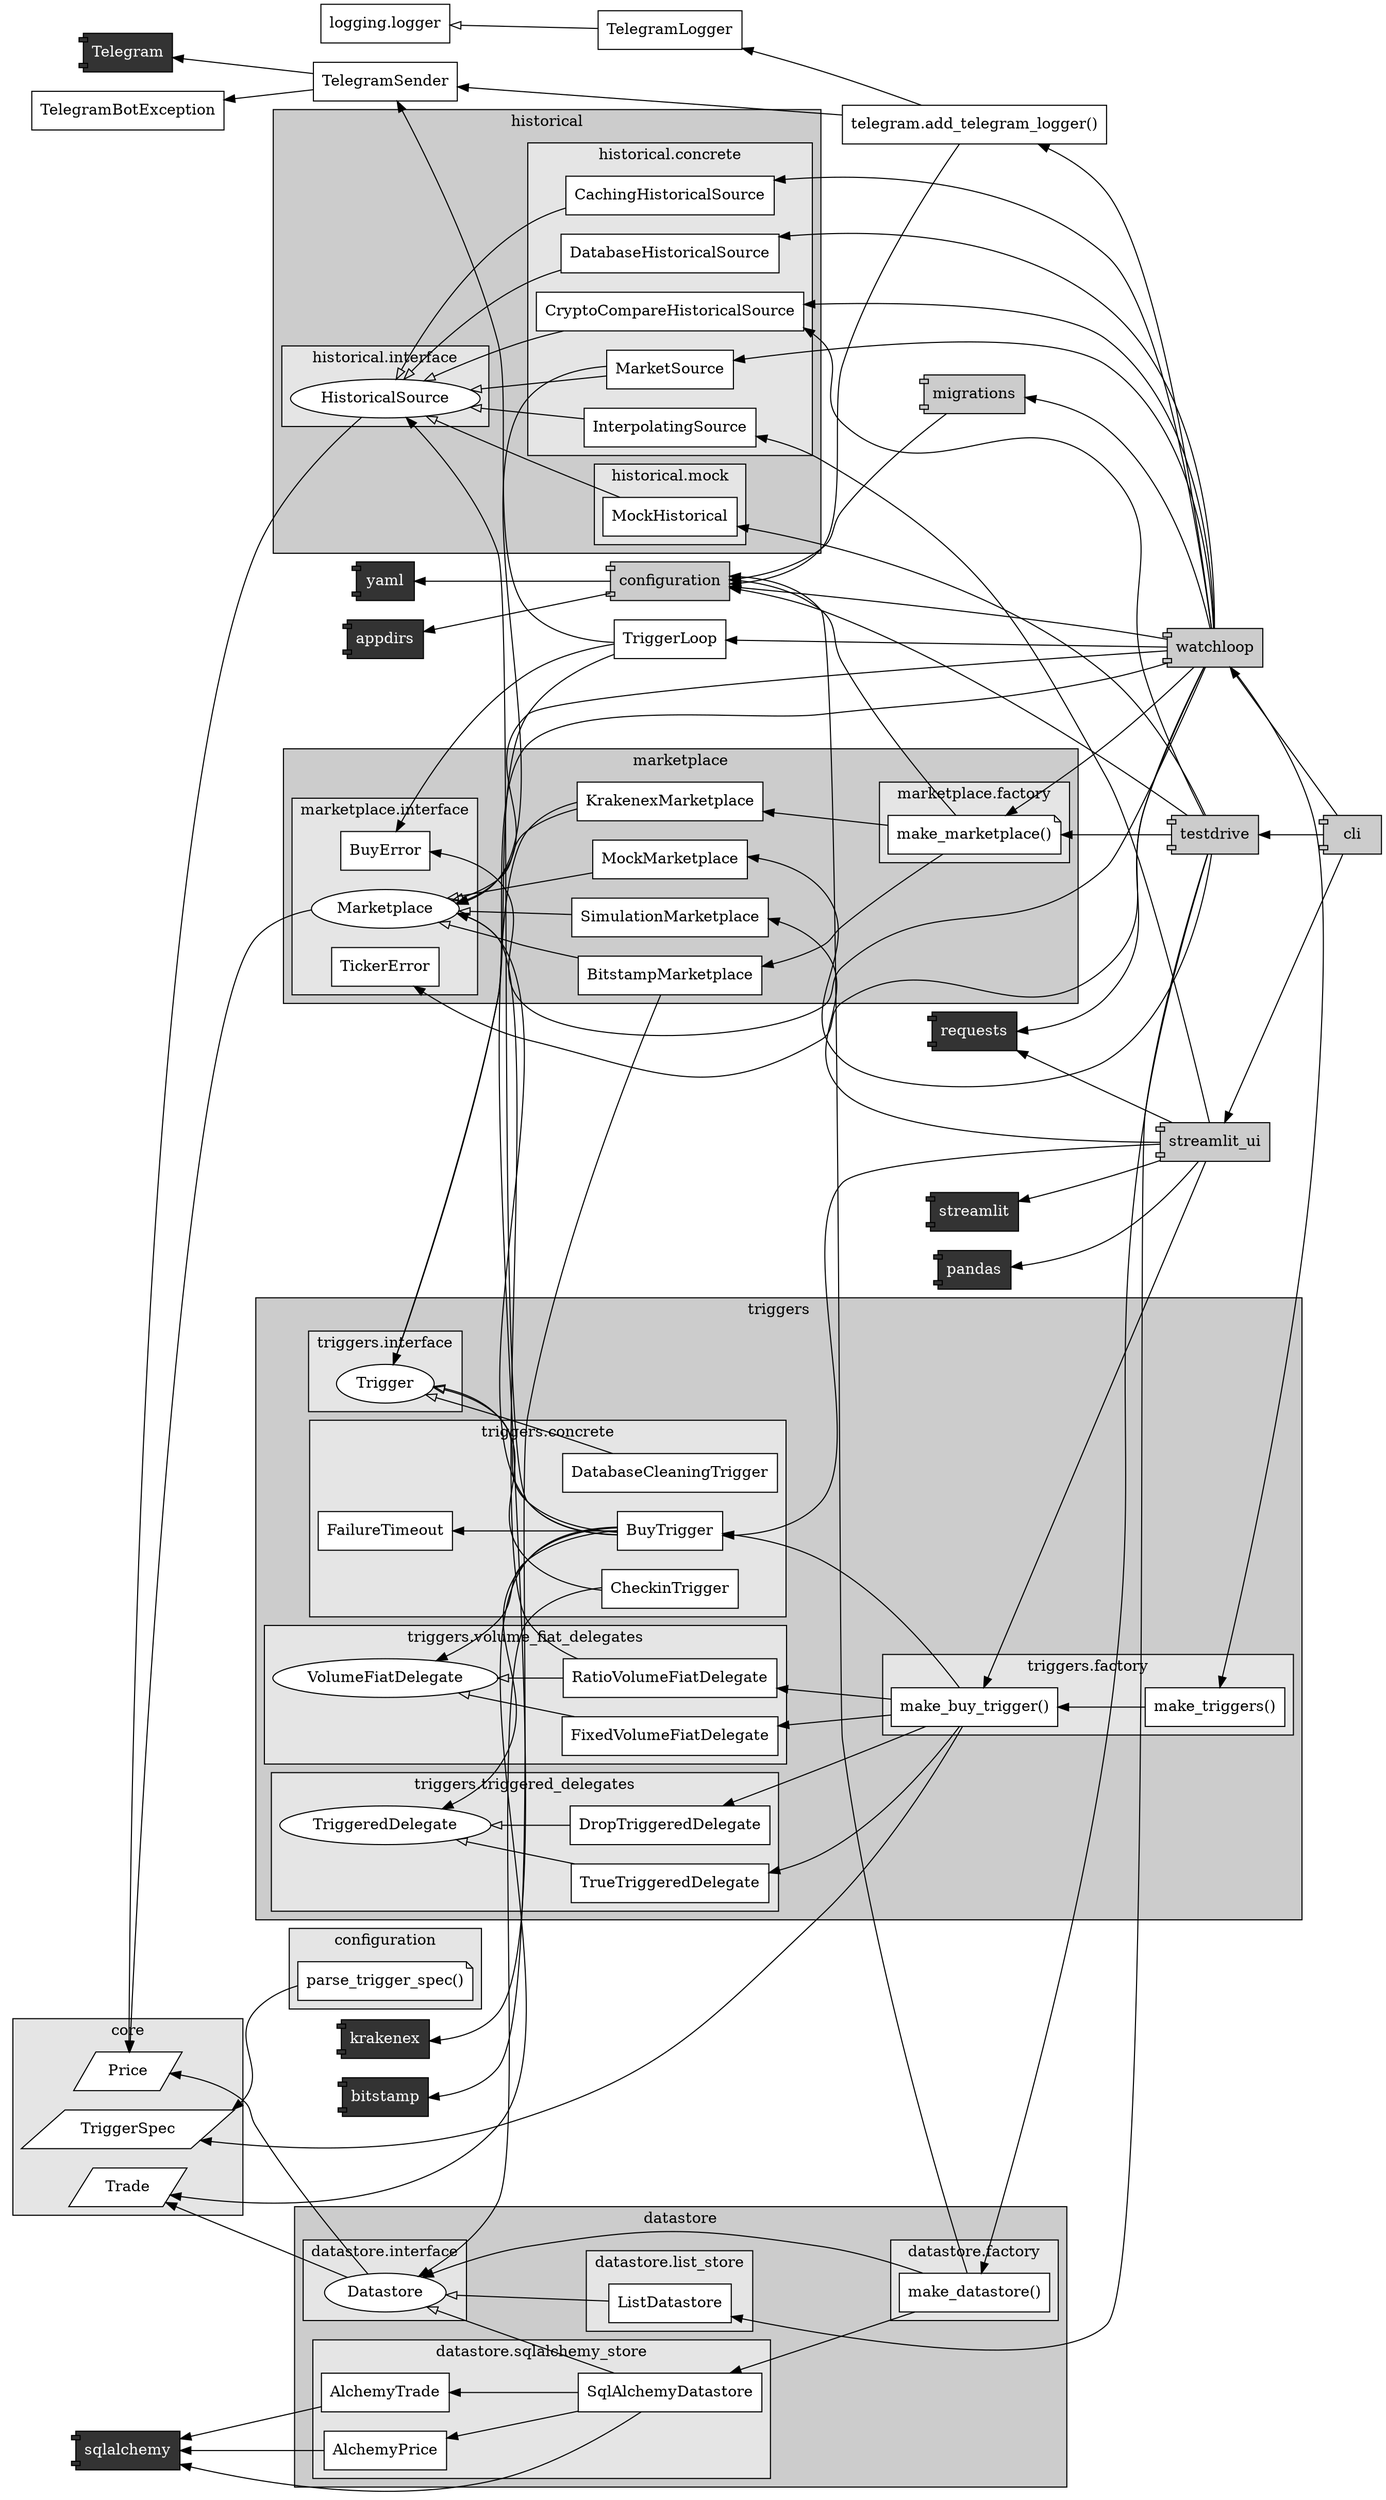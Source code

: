 digraph {

rankdir = RL
overlap = false

node [style=filled, fillcolor=white, shape=box]

{
    node [shape=component, style=filled, fillcolor=gray20, fontcolor=white]
    "bitstamp"
    "krakenex"
    "sqlalchemy"
    "Telegram"
    "requests"
    "appdirs"
    "streamlit"
    "pandas"
    "yaml"
}

subgraph cluster_triggers {
    label = "triggers"
    fillcolor = gray80
    style=filled
    
    subgraph cluster_triggers_interface {
        label = "triggers.interface"
        fillcolor = gray90
        style=filled
        "Trigger" [shape=ellipse]
    }
    
    subgraph cluster_triggers_factory {
        label = "triggers.factory"
        fillcolor = gray90
        style=filled
        "make_triggers()"
        "make_buy_trigger()"
    }
    
    subgraph cluster_triggers_concrete {
        label = "triggers.concrete"
        fillcolor = gray90
        style=filled
        "FailureTimeout"
        "DatabaseCleaningTrigger"
        "CheckinTrigger"
        "BuyTrigger"
    }
    
    subgraph cluster_triggers_triggered_delegates {
        label = "triggers.triggered_delegates"
        fillcolor = gray90
        style=filled
        "TriggeredDelegate" [shape=ellipse]
        "DropTriggeredDelegate"
        "TrueTriggeredDelegate"
    }
    
    subgraph cluster_triggers_volume_fiat_delegates {
        label = "triggers.volume_fiat_delegates"
        fillcolor = gray90
        style=filled
        "VolumeFiatDelegate" [shape=ellipse]
        "RatioVolumeFiatDelegate"
        "FixedVolumeFiatDelegate"
    }
}

subgraph cluster_core {
    label = "core"
    fillcolor = gray90
    style=filled
    "Price" [shape=parallelogram]
    "Trade" [shape=parallelogram]
    "TriggerSpec" [shape=parallelogram]
}

subgraph cluster_datastore {
    label = "datastore"
    fillcolor = gray80
    style=filled
    
    subgraph cluster_datastore_interface {
        label = "datastore.interface"
        fillcolor = gray90
        style=filled
        "Datastore" [shape=ellipse]
    }


    subgraph cluster_datastore_factory {
        label = "datastore.factory"
        fillcolor = gray90
        style=filled
        "make_datastore()" [shape=box]
    }

    subgraph cluster_datastore_sqlalchemy_store {
        label = "datastore.sqlalchemy_store"
        fillcolor = gray90
        style=filled
        "AlchemyPrice"
        "AlchemyTrade"
        "SqlAlchemyDatastore"
    }

    subgraph cluster_datastore_list_store {
        label = "datastore.list_store"
        fillcolor = gray90
        style=filled
        "ListDatastore"
    }
}

subgraph cluster_historical {
    label = "historical"
    fillcolor = gray80
    style=filled

    subgraph cluster_historical_interface {
        label = "historical.interface"
        fillcolor = gray90
        style=filled
        "HistoricalSource" [shape=ellipse]
    }

    subgraph cluster_historical_mock {
        label = "historical.mock"
        fillcolor = gray90
        style=filled
        "MockHistorical"
    }

    subgraph cluster_historical_concrete {
        label = "historical.concrete"
        fillcolor = gray90
        style=filled
        "MarketSource"
        "CachingHistoricalSource"
        "InterpolatingSource"
        "CryptoCompareHistoricalSource"
        "DatabaseHistoricalSource"
    }
}

subgraph cluster_marketplace {
    label = "marketplace"
    fillcolor = gray80
    style=filled
    "BitstampMarketplace"
    "KrakenexMarketplace"
    "MockMarketplace"
    "SimulationMarketplace"
    
     subgraph cluster_marketplace_interface {
        label = "marketplace.interface"
        fillcolor = gray90
        style=filled
        "Marketplace" [shape=ellipse]
        "BuyError"
        "TickerError"
    }
    
     subgraph cluster_marketplace_factory {
        label = "marketplace.factory"
        fillcolor = gray90
        style=filled
        "make_marketplace()" [shape=note]
    }
}

subgraph cluster_configuration {
label = "configuration"
fillcolor = gray90
style=filled
"parse_trigger_spec()" [shape=note]
"DropTriggeredDelegate"
"FixedVolumeFiatDelegate"
"VolumeFiatDelegate"
"TriggeredDelegate"
}


{
node [shape=box]
"TelegramBotException"
"TelegramSender"
"TriggerLoop"
}


{
node [shape=component, fillcolor=gray80, style=filled]
"streamlit_ui"
"configuration"
"cli"
"migrations"
"testdrive"
"watchloop"
}


"testdrive" -> "configuration"
"testdrive" -> "make_marketplace()"
"testdrive" -> "make_datastore()"
"testdrive" -> "CryptoCompareHistoricalSource"
"testdrive" -> "ListDatastore"
"testdrive" -> "MockMarketplace"
"testdrive" -> "MockHistorical"

"parse_trigger_spec()" -> "TriggerSpec"
"AlchemyPrice" -> "sqlalchemy"
"AlchemyTrade" -> "sqlalchemy"
"BitstampMarketplace" -> "bitstamp"
"BitstampMarketplace" -> "Marketplace" [arrowhead=onormal]
"BuyTrigger" -> "FailureTimeout"
"BuyTrigger" -> "HistoricalSource"
"BuyTrigger" -> "Marketplace"
"BuyTrigger" -> "Trade"
"BuyTrigger" -> "Trigger" [arrowhead=onormal]
"BuyTrigger" -> "TriggeredDelegate"
"BuyTrigger" -> "VolumeFiatDelegate"
"CachingHistoricalSource" -> "HistoricalSource" [arrowhead=onormal]
"CheckinTrigger" -> "Datastore"
"CheckinTrigger" -> "Trigger" [arrowhead=onormal]
"cli" -> "streamlit_ui"
"cli" -> "watchloop"
"cli" -> "testdrive"
"configuration" -> "appdirs"
"configuration" -> "yaml"
"CryptoCompareHistoricalSource" -> "HistoricalSource" [arrowhead=onormal]
"DatabaseCleaningTrigger" -> "Trigger" [arrowhead=onormal]
"DatabaseHistoricalSource" -> "HistoricalSource" [arrowhead=onormal]
"Datastore" -> "Price"
"Datastore" -> "Trade"
"DropTriggeredDelegate" -> "TriggeredDelegate" [arrowhead=onormal]
"FixedVolumeFiatDelegate" -> "VolumeFiatDelegate" [arrowhead=onormal]
"HistoricalSource" -> "Price"
"InterpolatingSource" -> "HistoricalSource" [arrowhead=onormal]
"KrakenexMarketplace" -> "krakenex"
"KrakenexMarketplace" -> "Marketplace" [arrowhead=onormal]
"ListDatastore" -> "Datastore" [arrowhead=onormal]
"make_buy_trigger()" -> "TriggerSpec"
"make_buy_trigger()" -> "BuyTrigger"
"make_buy_trigger()" -> "DropTriggeredDelegate"
"make_buy_trigger()" -> "FixedVolumeFiatDelegate"
"make_buy_trigger()" -> "RatioVolumeFiatDelegate"
"make_buy_trigger()" -> "TrueTriggeredDelegate"
"make_marketplace()" -> "BitstampMarketplace"
"make_marketplace()" -> "configuration"
"make_marketplace()" -> "KrakenexMarketplace"
"make_triggers()" -> "make_buy_trigger()"
"Marketplace" -> "Price"
"MarketSource" -> "HistoricalSource" [arrowhead=onormal]
"MarketSource" -> "Marketplace"
"migrations" -> "configuration"
"MockHistorical" -> "HistoricalSource" [arrowhead=onormal]
"MockMarketplace" -> "Marketplace" [arrowhead=onormal]
"RatioVolumeFiatDelegate" -> "Marketplace"
"RatioVolumeFiatDelegate" -> "VolumeFiatDelegate" [arrowhead=onormal]
"SimulationMarketplace" -> "Marketplace" [arrowhead=onormal]
"SqlAlchemyDatastore" -> "AlchemyPrice"
"SqlAlchemyDatastore" -> "AlchemyTrade"
"SqlAlchemyDatastore" -> "Datastore" [arrowhead=onormal]
"SqlAlchemyDatastore" -> "sqlalchemy"
"streamlit_ui" -> "BuyTrigger"
"streamlit_ui" -> "InterpolatingSource"
"streamlit_ui" -> "make_buy_trigger()"
"streamlit_ui" -> "pandas"
"streamlit_ui" -> "requests"
"streamlit_ui" -> "SimulationMarketplace"
"streamlit_ui" -> "streamlit"
"telegram.add_telegram_logger()" -> "configuration"
"telegram.add_telegram_logger()" -> "TelegramLogger"
"telegram.add_telegram_logger()" -> "TelegramSender"
"TelegramLogger" -> "logging.logger" [arrowhead=onormal]
"TelegramSender" -> "Telegram"
"TelegramSender" -> "TelegramBotException"
"TriggerLoop" -> "BuyError"
"TriggerLoop" -> "TelegramSender"
"TriggerLoop" -> "Trigger"
"TrueTriggeredDelegate" -> "TriggeredDelegate" [arrowhead=onormal]
"watchloop" -> "CachingHistoricalSource"
"watchloop" -> "configuration"
"watchloop" -> "CryptoCompareHistoricalSource"
"watchloop" -> "DatabaseHistoricalSource"
"watchloop" -> "make_marketplace()"
"watchloop" -> "make_triggers()"
"watchloop" -> "Marketplace"
"watchloop" -> "MarketSource"
"watchloop" -> "migrations"
"watchloop" -> "telegram.add_telegram_logger()"
"watchloop" -> "TriggerLoop"
"watchloop" -> "BuyError"
"watchloop" -> "requests"
"watchloop" -> "TickerError"
"watchloop" -> "Trigger"
"make_datastore()" -> "SqlAlchemyDatastore"
"make_datastore()" -> "Datastore"
"make_datastore()" -> "configuration"

} 
